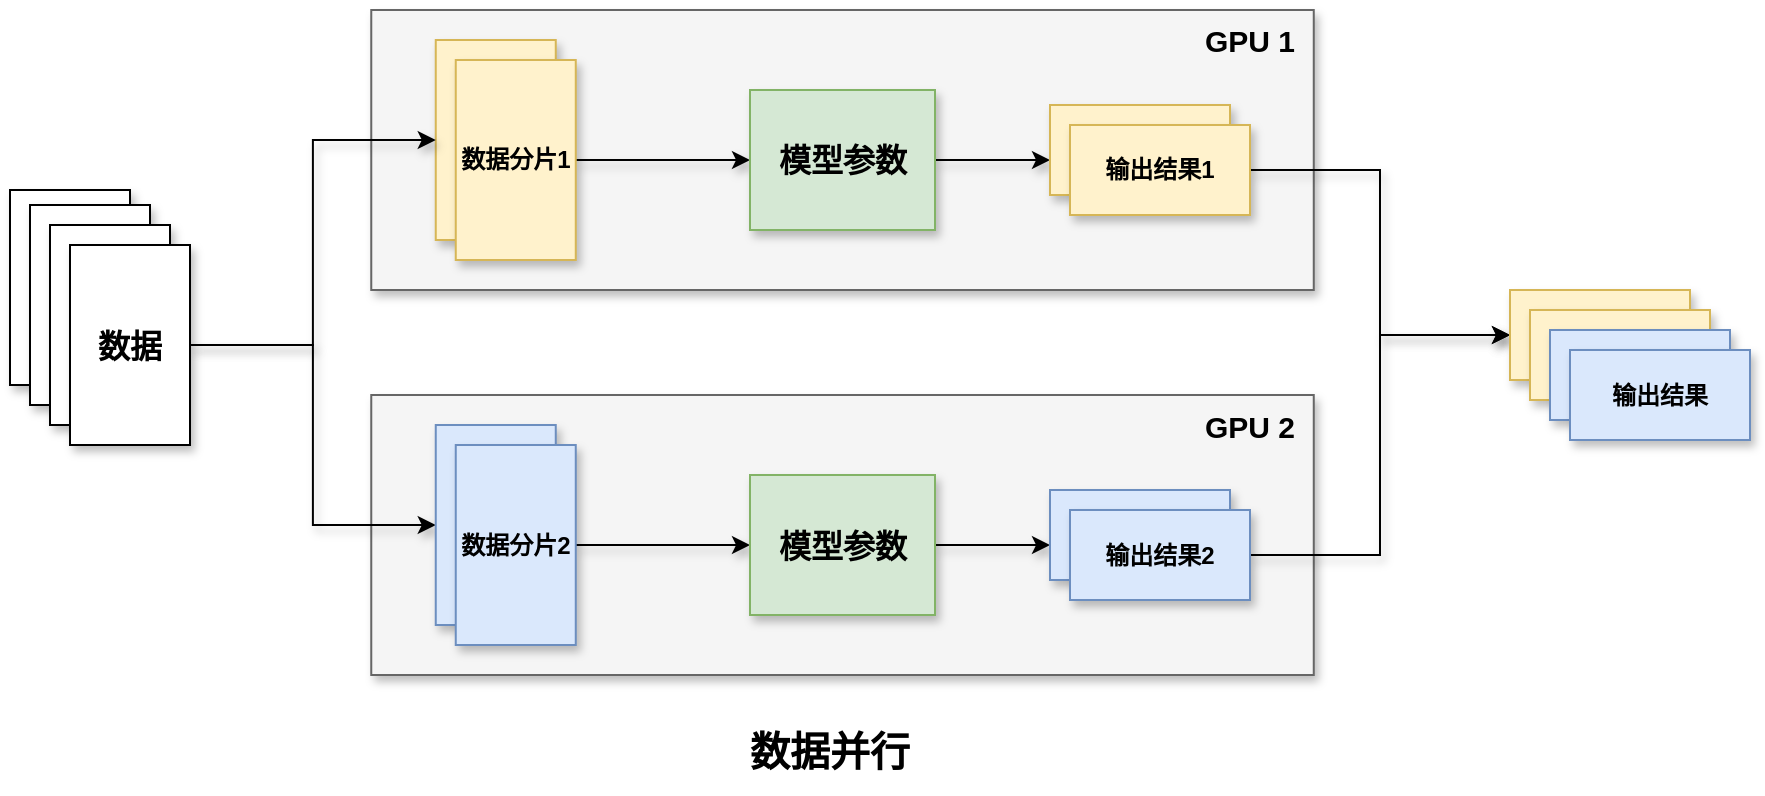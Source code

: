 <mxfile version="26.0.16">
  <diagram name="第 1 页" id="qcZfTBJT3RQ6fI5V6ZEV">
    <mxGraphModel dx="2057" dy="639" grid="1" gridSize="10" guides="1" tooltips="1" connect="1" arrows="1" fold="1" page="1" pageScale="1" pageWidth="827" pageHeight="1169" math="0" shadow="0">
      <root>
        <mxCell id="0" />
        <mxCell id="1" parent="0" />
        <mxCell id="Ne6aaJUnb0zTtXHMR8---17" value="" style="rounded=0;whiteSpace=wrap;html=1;fillColor=#f5f5f5;strokeColor=#666666;fontColor=#333333;fontStyle=0;shadow=1;" parent="1" vertex="1">
          <mxGeometry x="120.63" y="1307.5" width="471.25" height="140" as="geometry" />
        </mxCell>
        <mxCell id="Ne6aaJUnb0zTtXHMR8---4" value="" style="rounded=0;whiteSpace=wrap;html=1;fillColor=#f5f5f5;strokeColor=#666666;fontColor=#333333;fontStyle=0;shadow=1;" parent="1" vertex="1">
          <mxGeometry x="120.63" y="1115" width="471.25" height="140" as="geometry" />
        </mxCell>
        <mxCell id="XzjEIZI_EAOU5d1nywT3-20" value="" style="rounded=0;whiteSpace=wrap;html=1;fillColor=#fff2cc;strokeColor=#d6b656;fontStyle=0;shadow=1;" parent="1" vertex="1">
          <mxGeometry x="152.88" y="1130" width="60" height="100" as="geometry" />
        </mxCell>
        <mxCell id="Ne6aaJUnb0zTtXHMR8---5" style="edgeStyle=orthogonalEdgeStyle;rounded=0;orthogonalLoop=1;jettySize=auto;html=1;exitX=1;exitY=0.5;exitDx=0;exitDy=0;entryX=0;entryY=0.5;entryDx=0;entryDy=0;fontStyle=0;shadow=1;" parent="1" source="XzjEIZI_EAOU5d1nywT3-21" target="XzjEIZI_EAOU5d1nywT3-42" edge="1">
          <mxGeometry relative="1" as="geometry" />
        </mxCell>
        <mxCell id="XzjEIZI_EAOU5d1nywT3-21" value="&lt;b&gt;&lt;span&gt;数据分片1&lt;/span&gt;&lt;/b&gt;" style="rounded=0;whiteSpace=wrap;html=1;fillColor=#fff2cc;strokeColor=#d6b656;fontStyle=0;shadow=1;" parent="1" vertex="1">
          <mxGeometry x="162.88" y="1140" width="60" height="100" as="geometry" />
        </mxCell>
        <mxCell id="XzjEIZI_EAOU5d1nywT3-34" value="" style="rounded=0;whiteSpace=wrap;html=1;shadow=1;" parent="1" vertex="1">
          <mxGeometry x="-60" y="1205" width="60" height="97.5" as="geometry" />
        </mxCell>
        <mxCell id="XzjEIZI_EAOU5d1nywT3-38" value="&lt;b&gt;&lt;font style=&quot;font-size: 16px;&quot;&gt;&lt;i&gt;Input&lt;/i&gt;&lt;/font&gt;&lt;/b&gt;" style="rounded=0;whiteSpace=wrap;html=1;shadow=1;" parent="1" vertex="1">
          <mxGeometry x="-50" y="1212.5" width="60" height="100" as="geometry" />
        </mxCell>
        <mxCell id="XzjEIZI_EAOU5d1nywT3-39" value="&lt;b&gt;&lt;font style=&quot;font-size: 16px;&quot;&gt;&lt;i&gt;Input&lt;/i&gt;&lt;/font&gt;&lt;/b&gt;" style="rounded=0;whiteSpace=wrap;html=1;shadow=1;" parent="1" vertex="1">
          <mxGeometry x="-40" y="1222.5" width="60" height="100" as="geometry" />
        </mxCell>
        <mxCell id="Ne6aaJUnb0zTtXHMR8---32" style="edgeStyle=orthogonalEdgeStyle;rounded=0;orthogonalLoop=1;jettySize=auto;html=1;exitX=1;exitY=0.5;exitDx=0;exitDy=0;entryX=0;entryY=0.5;entryDx=0;entryDy=0;shadow=1;" parent="1" source="XzjEIZI_EAOU5d1nywT3-41" target="XzjEIZI_EAOU5d1nywT3-20" edge="1">
          <mxGeometry relative="1" as="geometry" />
        </mxCell>
        <mxCell id="Ne6aaJUnb0zTtXHMR8---33" style="edgeStyle=orthogonalEdgeStyle;rounded=0;orthogonalLoop=1;jettySize=auto;html=1;exitX=1;exitY=0.5;exitDx=0;exitDy=0;entryX=0;entryY=0.5;entryDx=0;entryDy=0;shadow=1;" parent="1" source="XzjEIZI_EAOU5d1nywT3-41" target="Ne6aaJUnb0zTtXHMR8---18" edge="1">
          <mxGeometry relative="1" as="geometry" />
        </mxCell>
        <mxCell id="XzjEIZI_EAOU5d1nywT3-41" value="&lt;font style=&quot;font-size: 16px;&quot;&gt;&lt;b&gt;数据&lt;/b&gt;&lt;/font&gt;" style="rounded=0;whiteSpace=wrap;html=1;shadow=1;" parent="1" vertex="1">
          <mxGeometry x="-30" y="1232.5" width="60" height="100" as="geometry" />
        </mxCell>
        <mxCell id="Ne6aaJUnb0zTtXHMR8---6" style="edgeStyle=orthogonalEdgeStyle;rounded=0;orthogonalLoop=1;jettySize=auto;html=1;exitX=1;exitY=0.5;exitDx=0;exitDy=0;fontStyle=0;shadow=1;" parent="1" source="XzjEIZI_EAOU5d1nywT3-42" edge="1">
          <mxGeometry relative="1" as="geometry">
            <mxPoint x="460" y="1190" as="targetPoint" />
          </mxGeometry>
        </mxCell>
        <mxCell id="XzjEIZI_EAOU5d1nywT3-42" value="&lt;font style=&quot;font-size: 16px;&quot;&gt;&lt;b&gt;模型参数&lt;/b&gt;&lt;/font&gt;" style="rounded=0;whiteSpace=wrap;html=1;fillColor=#d5e8d4;strokeColor=#82b366;fontStyle=0;shadow=1;" parent="1" vertex="1">
          <mxGeometry x="310" y="1155" width="92.5" height="70" as="geometry" />
        </mxCell>
        <mxCell id="XzjEIZI_EAOU5d1nywT3-44" value="&lt;b&gt;&lt;span&gt;输出结果1&lt;/span&gt;&lt;/b&gt;" style="rounded=0;whiteSpace=wrap;html=1;fillColor=#fff2cc;strokeColor=#d6b656;fontStyle=0;shadow=1;" parent="1" vertex="1">
          <mxGeometry x="460" y="1162.5" width="90" height="45" as="geometry" />
        </mxCell>
        <mxCell id="Ne6aaJUnb0zTtXHMR8---34" style="edgeStyle=orthogonalEdgeStyle;rounded=0;orthogonalLoop=1;jettySize=auto;html=1;exitX=1;exitY=0.5;exitDx=0;exitDy=0;entryX=0;entryY=0.5;entryDx=0;entryDy=0;shadow=1;" parent="1" source="Ne6aaJUnb0zTtXHMR8---1" target="Ne6aaJUnb0zTtXHMR8---27" edge="1">
          <mxGeometry relative="1" as="geometry" />
        </mxCell>
        <mxCell id="Ne6aaJUnb0zTtXHMR8---1" value="&lt;b&gt;输出结果1&lt;/b&gt;" style="rounded=0;whiteSpace=wrap;html=1;fillColor=#fff2cc;strokeColor=#d6b656;fontStyle=0;shadow=1;" parent="1" vertex="1">
          <mxGeometry x="470" y="1172.5" width="90" height="45" as="geometry" />
        </mxCell>
        <mxCell id="Ne6aaJUnb0zTtXHMR8---16" value="&lt;b&gt;&lt;font style=&quot;font-size: 15px;&quot;&gt;GPU 1&lt;/font&gt;&lt;/b&gt;" style="text;html=1;align=center;verticalAlign=middle;whiteSpace=wrap;rounded=0;fontStyle=0;shadow=1;" parent="1" vertex="1">
          <mxGeometry x="530" y="1115" width="60" height="30" as="geometry" />
        </mxCell>
        <mxCell id="Ne6aaJUnb0zTtXHMR8---18" value="" style="rounded=0;whiteSpace=wrap;html=1;fillColor=#dae8fc;strokeColor=#6c8ebf;fontStyle=0;shadow=1;" parent="1" vertex="1">
          <mxGeometry x="152.88" y="1322.5" width="60" height="100" as="geometry" />
        </mxCell>
        <mxCell id="Ne6aaJUnb0zTtXHMR8---19" style="edgeStyle=orthogonalEdgeStyle;rounded=0;orthogonalLoop=1;jettySize=auto;html=1;exitX=1;exitY=0.5;exitDx=0;exitDy=0;entryX=0;entryY=0.5;entryDx=0;entryDy=0;fontStyle=0;shadow=1;" parent="1" source="Ne6aaJUnb0zTtXHMR8---20" target="Ne6aaJUnb0zTtXHMR8---22" edge="1">
          <mxGeometry relative="1" as="geometry" />
        </mxCell>
        <mxCell id="Ne6aaJUnb0zTtXHMR8---20" value="&lt;b&gt;&lt;span&gt;数据分片2&lt;/span&gt;&lt;/b&gt;" style="rounded=0;whiteSpace=wrap;html=1;fillColor=#dae8fc;strokeColor=#6c8ebf;fontStyle=0;shadow=1;" parent="1" vertex="1">
          <mxGeometry x="162.88" y="1332.5" width="60" height="100" as="geometry" />
        </mxCell>
        <mxCell id="Ne6aaJUnb0zTtXHMR8---21" style="edgeStyle=orthogonalEdgeStyle;rounded=0;orthogonalLoop=1;jettySize=auto;html=1;exitX=1;exitY=0.5;exitDx=0;exitDy=0;fontStyle=0;shadow=1;" parent="1" source="Ne6aaJUnb0zTtXHMR8---22" edge="1">
          <mxGeometry relative="1" as="geometry">
            <mxPoint x="460" y="1382.5" as="targetPoint" />
          </mxGeometry>
        </mxCell>
        <mxCell id="Ne6aaJUnb0zTtXHMR8---22" value="&lt;font style=&quot;font-size: 16px;&quot;&gt;&lt;b&gt;模型参数&lt;/b&gt;&lt;/font&gt;" style="rounded=0;whiteSpace=wrap;html=1;fillColor=#d5e8d4;strokeColor=#82b366;fontStyle=0;shadow=1;" parent="1" vertex="1">
          <mxGeometry x="310" y="1347.5" width="92.5" height="70" as="geometry" />
        </mxCell>
        <mxCell id="Ne6aaJUnb0zTtXHMR8---23" value="&lt;b&gt;&lt;span&gt;输出结果1&lt;/span&gt;&lt;/b&gt;" style="rounded=0;whiteSpace=wrap;html=1;fillColor=#dae8fc;strokeColor=#6c8ebf;fontStyle=0;shadow=1;" parent="1" vertex="1">
          <mxGeometry x="460" y="1355" width="90" height="45" as="geometry" />
        </mxCell>
        <mxCell id="Ne6aaJUnb0zTtXHMR8---35" style="edgeStyle=orthogonalEdgeStyle;rounded=0;orthogonalLoop=1;jettySize=auto;html=1;exitX=1;exitY=0.5;exitDx=0;exitDy=0;entryX=0;entryY=0.5;entryDx=0;entryDy=0;shadow=1;" parent="1" source="Ne6aaJUnb0zTtXHMR8---24" target="Ne6aaJUnb0zTtXHMR8---27" edge="1">
          <mxGeometry relative="1" as="geometry" />
        </mxCell>
        <mxCell id="Ne6aaJUnb0zTtXHMR8---24" value="&lt;b&gt;输出结果2&lt;/b&gt;" style="rounded=0;whiteSpace=wrap;html=1;fillColor=#dae8fc;strokeColor=#6c8ebf;fontStyle=0;shadow=1;" parent="1" vertex="1">
          <mxGeometry x="470" y="1365" width="90" height="45" as="geometry" />
        </mxCell>
        <mxCell id="Ne6aaJUnb0zTtXHMR8---25" value="&lt;b&gt;&lt;font style=&quot;font-size: 15px;&quot;&gt;GPU 2&lt;/font&gt;&lt;/b&gt;" style="text;html=1;align=center;verticalAlign=middle;whiteSpace=wrap;rounded=0;fontStyle=0;shadow=1;" parent="1" vertex="1">
          <mxGeometry x="530" y="1307.5" width="60" height="30" as="geometry" />
        </mxCell>
        <mxCell id="Ne6aaJUnb0zTtXHMR8---27" value="&lt;b&gt;&lt;span&gt;输出结果1&lt;/span&gt;&lt;/b&gt;" style="rounded=0;whiteSpace=wrap;html=1;fillColor=#fff2cc;strokeColor=#d6b656;fontStyle=0;shadow=1;" parent="1" vertex="1">
          <mxGeometry x="690" y="1255" width="90" height="45" as="geometry" />
        </mxCell>
        <mxCell id="Ne6aaJUnb0zTtXHMR8---29" value="&lt;b&gt;&lt;span&gt;输出结果1&lt;/span&gt;&lt;/b&gt;" style="rounded=0;whiteSpace=wrap;html=1;fillColor=#fff2cc;strokeColor=#d6b656;fontStyle=0;shadow=1;" parent="1" vertex="1">
          <mxGeometry x="700" y="1265" width="90" height="45" as="geometry" />
        </mxCell>
        <mxCell id="Ne6aaJUnb0zTtXHMR8---30" value="&lt;b&gt;&lt;span&gt;输出结果1&lt;/span&gt;&lt;/b&gt;" style="rounded=0;whiteSpace=wrap;html=1;fillColor=#dae8fc;strokeColor=#6c8ebf;fontStyle=0;shadow=1;" parent="1" vertex="1">
          <mxGeometry x="710" y="1275" width="90" height="45" as="geometry" />
        </mxCell>
        <mxCell id="Ne6aaJUnb0zTtXHMR8---31" value="&lt;b&gt;输出结果&lt;/b&gt;" style="rounded=0;whiteSpace=wrap;html=1;fillColor=#dae8fc;strokeColor=#6c8ebf;fontStyle=0;shadow=1;" parent="1" vertex="1">
          <mxGeometry x="720" y="1285" width="90" height="45" as="geometry" />
        </mxCell>
        <mxCell id="Ne6aaJUnb0zTtXHMR8---37" value="&lt;b&gt;&lt;font style=&quot;font-size: 20px;&quot;&gt;数据并行&lt;/font&gt;&lt;/b&gt;" style="text;html=1;align=center;verticalAlign=middle;whiteSpace=wrap;rounded=0;shadow=1;" parent="1" vertex="1">
          <mxGeometry x="250" y="1470" width="200" height="30" as="geometry" />
        </mxCell>
      </root>
    </mxGraphModel>
  </diagram>
</mxfile>
